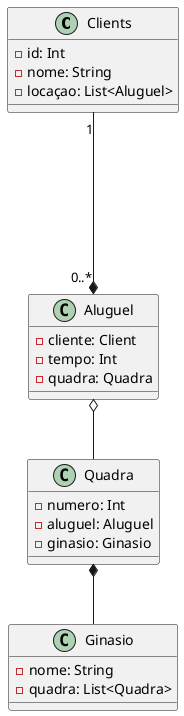 @startuml ginasio
class Clients {
  - id: Int
  - nome: String
  - locaçao: List<Aluguel>
}

Clients "1"----*"0..*" Aluguel

class Aluguel {
  - cliente: Client
  - tempo: Int
  - quadra: Quadra
}

Aluguel o-- Quadra

class Quadra {
  - numero: Int
  - aluguel: Aluguel
  - ginasio: Ginasio
}

Quadra *-- Ginasio

class Ginasio {
  - nome: String
  - quadra: List<Quadra>
}
@enduml